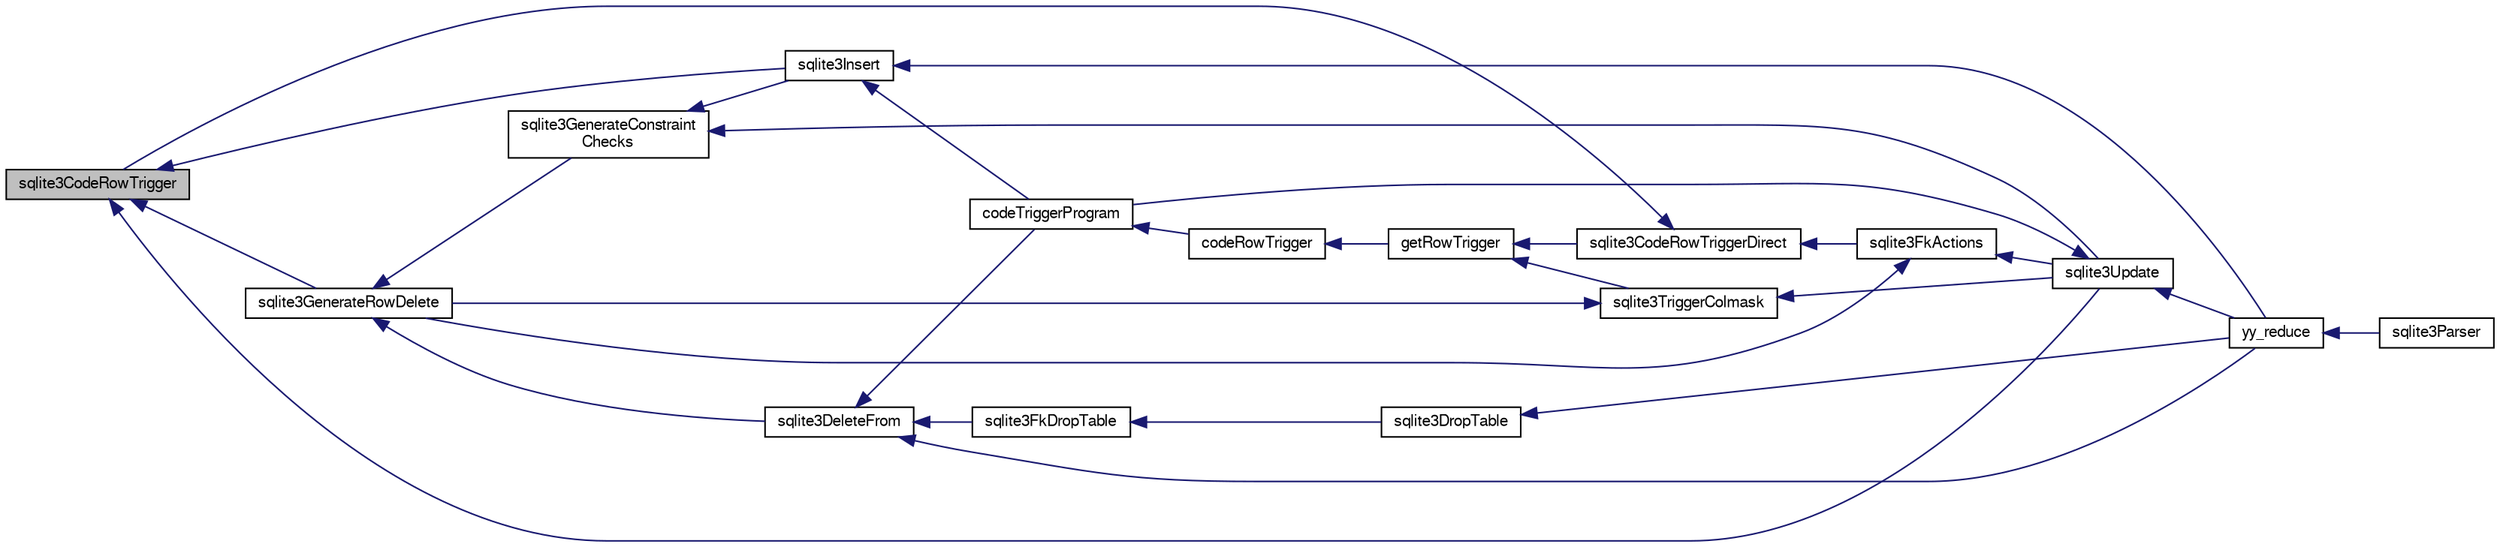 digraph "sqlite3CodeRowTrigger"
{
  edge [fontname="FreeSans",fontsize="10",labelfontname="FreeSans",labelfontsize="10"];
  node [fontname="FreeSans",fontsize="10",shape=record];
  rankdir="LR";
  Node475700 [label="sqlite3CodeRowTrigger",height=0.2,width=0.4,color="black", fillcolor="grey75", style="filled", fontcolor="black"];
  Node475700 -> Node475701 [dir="back",color="midnightblue",fontsize="10",style="solid",fontname="FreeSans"];
  Node475701 [label="sqlite3GenerateRowDelete",height=0.2,width=0.4,color="black", fillcolor="white", style="filled",URL="$sqlite3_8c.html#a2c76cbf3027fc18fdbb8cb4cd96b77d9"];
  Node475701 -> Node475702 [dir="back",color="midnightblue",fontsize="10",style="solid",fontname="FreeSans"];
  Node475702 [label="sqlite3DeleteFrom",height=0.2,width=0.4,color="black", fillcolor="white", style="filled",URL="$sqlite3_8c.html#ab9b4b45349188b49eabb23f94608a091"];
  Node475702 -> Node475703 [dir="back",color="midnightblue",fontsize="10",style="solid",fontname="FreeSans"];
  Node475703 [label="sqlite3FkDropTable",height=0.2,width=0.4,color="black", fillcolor="white", style="filled",URL="$sqlite3_8c.html#a1218c6fc74e89152ceaa4760e82f5ef9"];
  Node475703 -> Node475704 [dir="back",color="midnightblue",fontsize="10",style="solid",fontname="FreeSans"];
  Node475704 [label="sqlite3DropTable",height=0.2,width=0.4,color="black", fillcolor="white", style="filled",URL="$sqlite3_8c.html#a5534f77364b5568783c0e50db3c9defb"];
  Node475704 -> Node475705 [dir="back",color="midnightblue",fontsize="10",style="solid",fontname="FreeSans"];
  Node475705 [label="yy_reduce",height=0.2,width=0.4,color="black", fillcolor="white", style="filled",URL="$sqlite3_8c.html#a7c419a9b25711c666a9a2449ef377f14"];
  Node475705 -> Node475706 [dir="back",color="midnightblue",fontsize="10",style="solid",fontname="FreeSans"];
  Node475706 [label="sqlite3Parser",height=0.2,width=0.4,color="black", fillcolor="white", style="filled",URL="$sqlite3_8c.html#a0327d71a5fabe0b6a343d78a2602e72a"];
  Node475702 -> Node475707 [dir="back",color="midnightblue",fontsize="10",style="solid",fontname="FreeSans"];
  Node475707 [label="codeTriggerProgram",height=0.2,width=0.4,color="black", fillcolor="white", style="filled",URL="$sqlite3_8c.html#a120801f59d9281d201d2ff4b2606836e"];
  Node475707 -> Node475708 [dir="back",color="midnightblue",fontsize="10",style="solid",fontname="FreeSans"];
  Node475708 [label="codeRowTrigger",height=0.2,width=0.4,color="black", fillcolor="white", style="filled",URL="$sqlite3_8c.html#a463cea5aaaf388b560b206570a0022fc"];
  Node475708 -> Node475709 [dir="back",color="midnightblue",fontsize="10",style="solid",fontname="FreeSans"];
  Node475709 [label="getRowTrigger",height=0.2,width=0.4,color="black", fillcolor="white", style="filled",URL="$sqlite3_8c.html#a69626ef20b540d1a2b19cf56f3f45689"];
  Node475709 -> Node475710 [dir="back",color="midnightblue",fontsize="10",style="solid",fontname="FreeSans"];
  Node475710 [label="sqlite3CodeRowTriggerDirect",height=0.2,width=0.4,color="black", fillcolor="white", style="filled",URL="$sqlite3_8c.html#ad92829f9001bcf89a0299dad5a48acd4"];
  Node475710 -> Node475711 [dir="back",color="midnightblue",fontsize="10",style="solid",fontname="FreeSans"];
  Node475711 [label="sqlite3FkActions",height=0.2,width=0.4,color="black", fillcolor="white", style="filled",URL="$sqlite3_8c.html#a39159bd1623724946c22355ba7f3ef90"];
  Node475711 -> Node475701 [dir="back",color="midnightblue",fontsize="10",style="solid",fontname="FreeSans"];
  Node475711 -> Node475712 [dir="back",color="midnightblue",fontsize="10",style="solid",fontname="FreeSans"];
  Node475712 [label="sqlite3Update",height=0.2,width=0.4,color="black", fillcolor="white", style="filled",URL="$sqlite3_8c.html#ac5aa67c46e8cc8174566fabe6809fafa"];
  Node475712 -> Node475707 [dir="back",color="midnightblue",fontsize="10",style="solid",fontname="FreeSans"];
  Node475712 -> Node475705 [dir="back",color="midnightblue",fontsize="10",style="solid",fontname="FreeSans"];
  Node475710 -> Node475700 [dir="back",color="midnightblue",fontsize="10",style="solid",fontname="FreeSans"];
  Node475709 -> Node475713 [dir="back",color="midnightblue",fontsize="10",style="solid",fontname="FreeSans"];
  Node475713 [label="sqlite3TriggerColmask",height=0.2,width=0.4,color="black", fillcolor="white", style="filled",URL="$sqlite3_8c.html#acace8e99e37ae5e84ea03c65e820c540"];
  Node475713 -> Node475701 [dir="back",color="midnightblue",fontsize="10",style="solid",fontname="FreeSans"];
  Node475713 -> Node475712 [dir="back",color="midnightblue",fontsize="10",style="solid",fontname="FreeSans"];
  Node475702 -> Node475705 [dir="back",color="midnightblue",fontsize="10",style="solid",fontname="FreeSans"];
  Node475701 -> Node475714 [dir="back",color="midnightblue",fontsize="10",style="solid",fontname="FreeSans"];
  Node475714 [label="sqlite3GenerateConstraint\lChecks",height=0.2,width=0.4,color="black", fillcolor="white", style="filled",URL="$sqlite3_8c.html#aef639c1e6a0c0a67ca6e7690ad931bd2"];
  Node475714 -> Node475715 [dir="back",color="midnightblue",fontsize="10",style="solid",fontname="FreeSans"];
  Node475715 [label="sqlite3Insert",height=0.2,width=0.4,color="black", fillcolor="white", style="filled",URL="$sqlite3_8c.html#a5b17c9c2000bae6bdff8e6be48d7dc2b"];
  Node475715 -> Node475707 [dir="back",color="midnightblue",fontsize="10",style="solid",fontname="FreeSans"];
  Node475715 -> Node475705 [dir="back",color="midnightblue",fontsize="10",style="solid",fontname="FreeSans"];
  Node475714 -> Node475712 [dir="back",color="midnightblue",fontsize="10",style="solid",fontname="FreeSans"];
  Node475700 -> Node475715 [dir="back",color="midnightblue",fontsize="10",style="solid",fontname="FreeSans"];
  Node475700 -> Node475712 [dir="back",color="midnightblue",fontsize="10",style="solid",fontname="FreeSans"];
}
